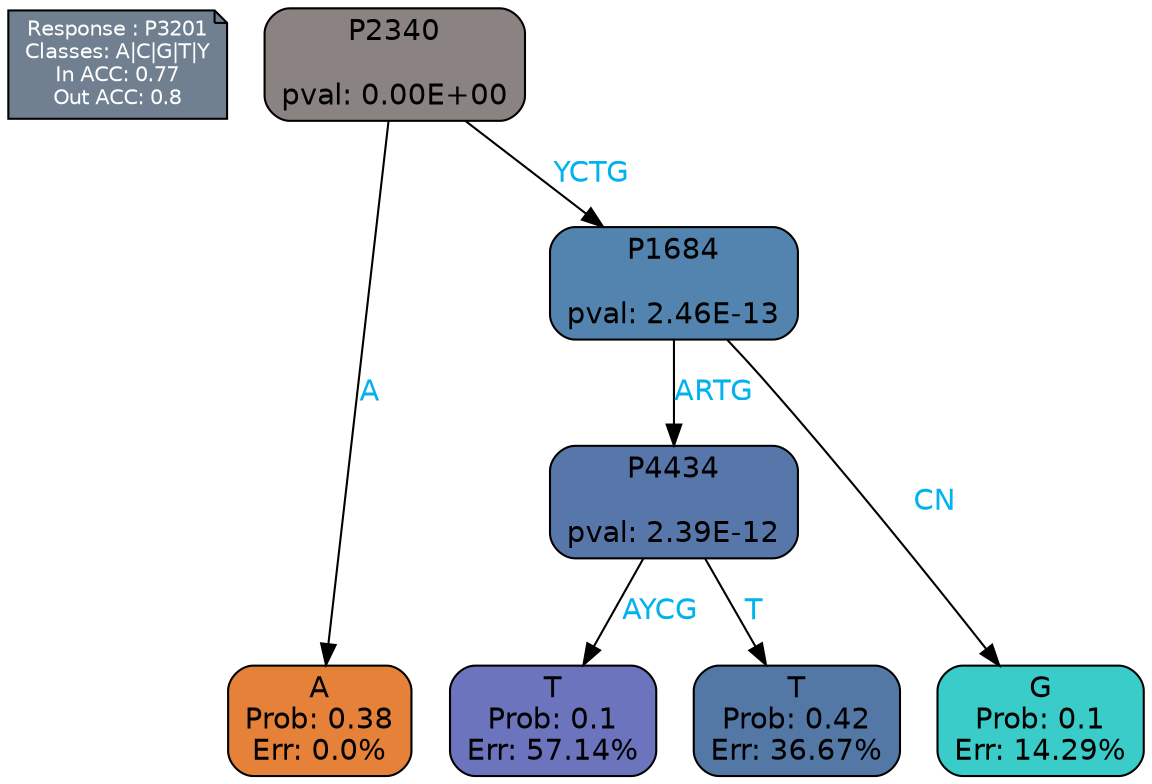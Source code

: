 digraph Tree {
node [shape=box, style="filled, rounded", color="black", fontname=helvetica] ;
graph [ranksep=equally, splines=polylines, bgcolor=transparent, dpi=600] ;
edge [fontname=helvetica] ;
LEGEND [label="Response : P3201
Classes: A|C|G|T|Y
In ACC: 0.77
Out ACC: 0.8
",shape=note,align=left,style=filled,fillcolor="slategray",fontcolor="white",fontsize=10];1 [label="P2340

pval: 0.00E+00", fillcolor="#8a8382"] ;
2 [label="A
Prob: 0.38
Err: 0.0%", fillcolor="#e58139"] ;
3 [label="P1684

pval: 2.46E-13", fillcolor="#5284af"] ;
4 [label="P4434

pval: 2.39E-12", fillcolor="#5777aa"] ;
5 [label="T
Prob: 0.1
Err: 57.14%", fillcolor="#6b74bd"] ;
6 [label="T
Prob: 0.42
Err: 36.67%", fillcolor="#5378a5"] ;
7 [label="G
Prob: 0.1
Err: 14.29%", fillcolor="#39ccc9"] ;
1 -> 2 [label="A",fontcolor=deepskyblue2] ;
1 -> 3 [label="YCTG",fontcolor=deepskyblue2] ;
3 -> 4 [label="ARTG",fontcolor=deepskyblue2] ;
3 -> 7 [label="CN",fontcolor=deepskyblue2] ;
4 -> 5 [label="AYCG",fontcolor=deepskyblue2] ;
4 -> 6 [label="T",fontcolor=deepskyblue2] ;
{rank = same; 2;5;6;7;}{rank = same; LEGEND;1;}}
